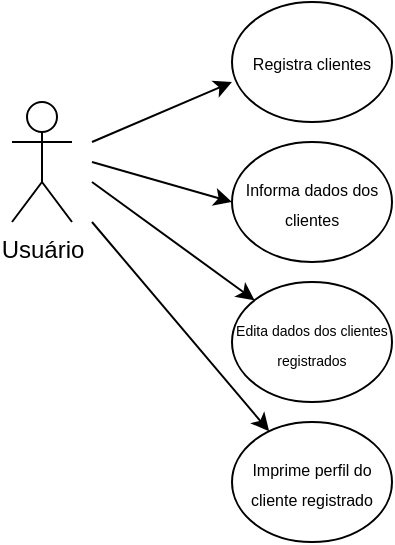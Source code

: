 <mxfile version="14.2.7" type="device"><diagram id="8gZyKHmM4dBBH87gS-Yb" name="Page-1"><mxGraphModel dx="630" dy="351" grid="1" gridSize="10" guides="1" tooltips="1" connect="1" arrows="1" fold="1" page="1" pageScale="1" pageWidth="827" pageHeight="1169" math="0" shadow="0"><root><mxCell id="0"/><mxCell id="1" parent="0"/><mxCell id="jEMZbbl9Li3WRcKG06_2-1" value="Usuário" style="shape=umlActor;verticalLabelPosition=bottom;verticalAlign=top;html=1;outlineConnect=0;" vertex="1" parent="1"><mxGeometry x="50" y="60" width="30" height="60" as="geometry"/></mxCell><mxCell id="jEMZbbl9Li3WRcKG06_2-2" value="&lt;div&gt;&lt;span style=&quot;font-size: 8px&quot;&gt;Registra clientes&lt;/span&gt;&lt;/div&gt;" style="ellipse;whiteSpace=wrap;html=1;align=center;" vertex="1" parent="1"><mxGeometry x="160" y="10" width="80" height="60" as="geometry"/></mxCell><mxCell id="jEMZbbl9Li3WRcKG06_2-3" value="&lt;font style=&quot;font-size: 8px&quot;&gt;Informa dados dos clientes&lt;/font&gt;" style="ellipse;whiteSpace=wrap;html=1;" vertex="1" parent="1"><mxGeometry x="160" y="80" width="80" height="60" as="geometry"/></mxCell><mxCell id="jEMZbbl9Li3WRcKG06_2-4" value="&lt;font style=&quot;font-size: 7px&quot;&gt;Edita dados dos clientes registrados&lt;/font&gt;" style="ellipse;whiteSpace=wrap;html=1;" vertex="1" parent="1"><mxGeometry x="160" y="150" width="80" height="60" as="geometry"/></mxCell><mxCell id="jEMZbbl9Li3WRcKG06_2-5" value="&lt;font style=&quot;font-size: 8px&quot;&gt;Imprime perfil do cliente registrado&lt;/font&gt;" style="ellipse;whiteSpace=wrap;html=1;" vertex="1" parent="1"><mxGeometry x="160" y="220" width="80" height="60" as="geometry"/></mxCell><mxCell id="jEMZbbl9Li3WRcKG06_2-6" value="" style="endArrow=classic;html=1;entryX=0;entryY=0.667;entryDx=0;entryDy=0;entryPerimeter=0;" edge="1" parent="1" target="jEMZbbl9Li3WRcKG06_2-2"><mxGeometry width="50" height="50" relative="1" as="geometry"><mxPoint x="90" y="80" as="sourcePoint"/><mxPoint x="140" y="30" as="targetPoint"/></mxGeometry></mxCell><mxCell id="jEMZbbl9Li3WRcKG06_2-7" value="" style="endArrow=classic;html=1;entryX=0;entryY=0.5;entryDx=0;entryDy=0;" edge="1" parent="1" target="jEMZbbl9Li3WRcKG06_2-3"><mxGeometry width="50" height="50" relative="1" as="geometry"><mxPoint x="90" y="90" as="sourcePoint"/><mxPoint x="140" y="40" as="targetPoint"/></mxGeometry></mxCell><mxCell id="jEMZbbl9Li3WRcKG06_2-8" value="" style="endArrow=classic;html=1;" edge="1" parent="1" target="jEMZbbl9Li3WRcKG06_2-4"><mxGeometry width="50" height="50" relative="1" as="geometry"><mxPoint x="90" y="100" as="sourcePoint"/><mxPoint x="140" y="50" as="targetPoint"/></mxGeometry></mxCell><mxCell id="jEMZbbl9Li3WRcKG06_2-9" value="" style="endArrow=classic;html=1;" edge="1" parent="1" target="jEMZbbl9Li3WRcKG06_2-5"><mxGeometry width="50" height="50" relative="1" as="geometry"><mxPoint x="90" y="120" as="sourcePoint"/><mxPoint x="140" y="70" as="targetPoint"/></mxGeometry></mxCell></root></mxGraphModel></diagram></mxfile>